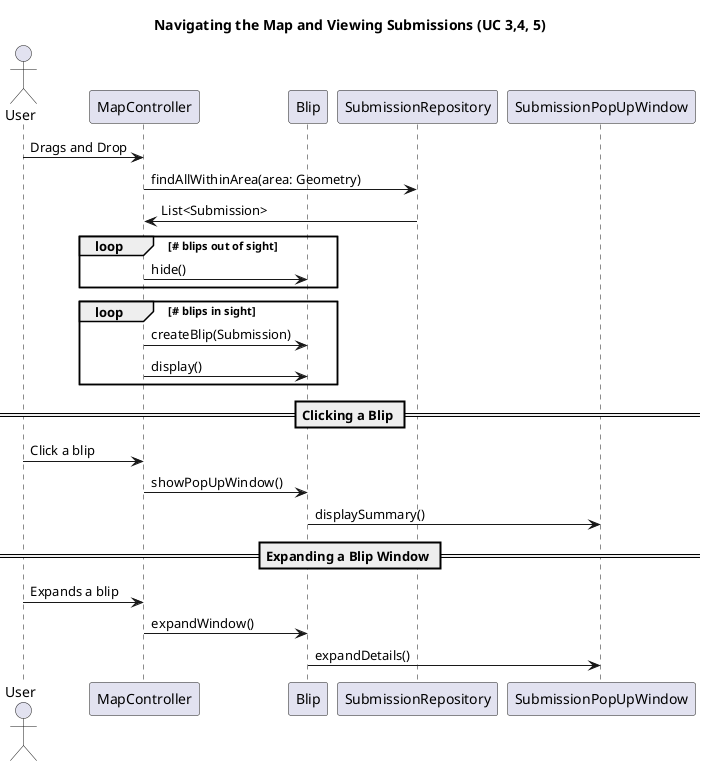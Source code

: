 @startuml
'https://plantuml.com/deployment-diagram
title Navigating the Map and Viewing Submissions (UC 3,4, 5)

actor User
participant MapController
participant Blip
participant SubmissionRepository
participant SubmissionPopUpWindow

User -> MapController: Drags and Drop
MapController -> SubmissionRepository:  findAllWithinArea(area: Geometry)
SubmissionRepository -> MapController: List<Submission>

loop # blips out of sight
MapController -> Blip: hide()
end

loop # blips in sight
MapController -> Blip: createBlip(Submission)
MapController -> Blip: display()
end

== Clicking a Blip ==
User -> MapController: Click a blip
MapController -> Blip: showPopUpWindow()
Blip -> SubmissionPopUpWindow: displaySummary()

== Expanding a Blip Window ==
User -> MapController: Expands a blip
MapController -> Blip: expandWindow()
Blip -> SubmissionPopUpWindow: expandDetails()

@enduml